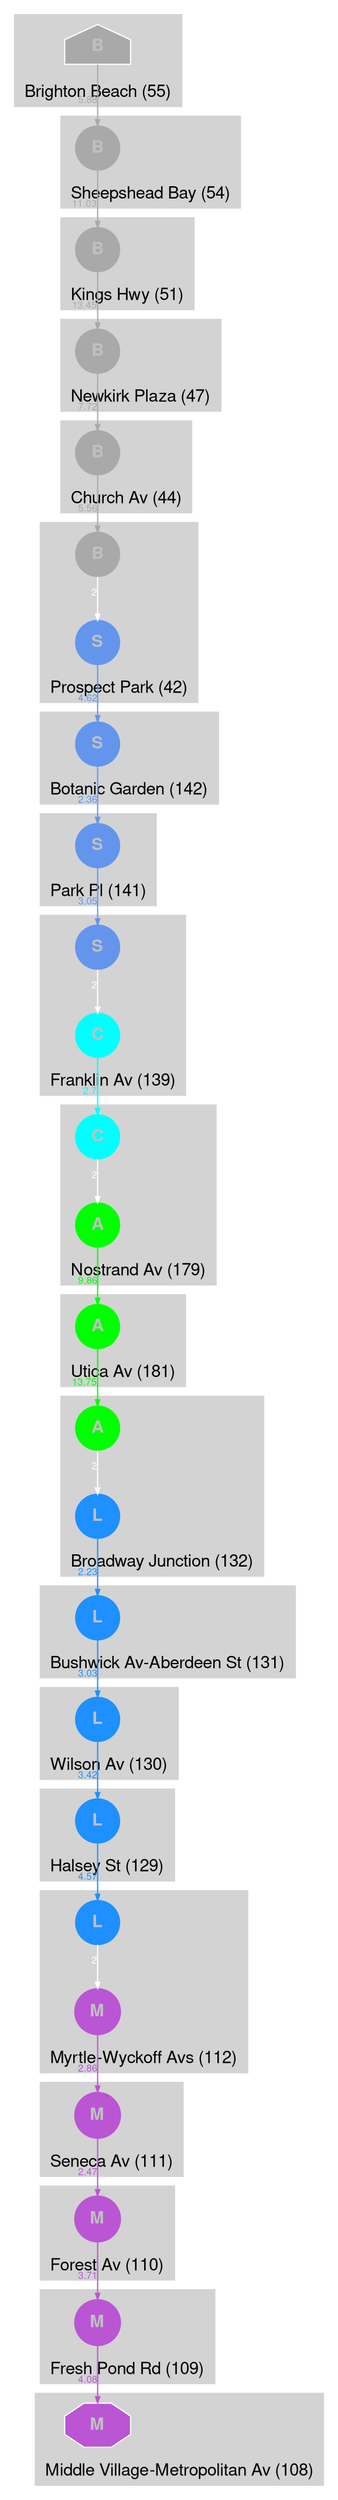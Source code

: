 
digraph G {
  fontname="Helvetica,Arial,sans-serif";
  node [fontname="Helvetica,Arial,sans-serif bold" labelloc="c"];
  edge [fontname="Helvetica,Arial,sans-serif" fontsize=8 arrowsize=0.5];
  
  subgraph cluster_179 {
    style=filled;
    color=lightgrey;
    labelloc="b";
    node [style=filled];
    node [label="A" fillcolor=lime, color="lime", penwidth=1, fontcolor=gray, shape="circle"]"179_A";
    node [label="C" fillcolor=cyan, color="cyan", penwidth=1, fontcolor=gray, shape="circle"]"179_C";
    label = "Nostrand Av (179)";
  }

  subgraph cluster_181 {
    style=filled;
    color=lightgrey;
    labelloc="b";
    node [style=filled];
    node [label="A" fillcolor=lime, color="lime", penwidth=1, fontcolor=gray, shape="circle"]"181_A";
    label = "Utica Av (181)";
  }

  subgraph cluster_132 {
    style=filled;
    color=lightgrey;
    labelloc="b";
    node [style=filled];
    node [label="A" fillcolor=lime, color="lime", penwidth=1, fontcolor=gray, shape="circle"]"132_A";
    node [label="L" fillcolor=dodgerblue, color="dodgerblue", penwidth=1, fontcolor=gray, shape="circle"]"132_L";
    label = "Broadway Junction (132)";
  }

  subgraph cluster_44 {
    style=filled;
    color=lightgrey;
    labelloc="b";
    node [style=filled];
    node [label="B" fillcolor=darkgray, color="darkgray", penwidth=1, fontcolor=gray, shape="circle"]"44_B";
    label = "Church Av (44)";
  }

  subgraph cluster_47 {
    style=filled;
    color=lightgrey;
    labelloc="b";
    node [style=filled];
    node [label="B" fillcolor=darkgray, color="darkgray", penwidth=1, fontcolor=gray, shape="circle"]"47_B";
    label = "Newkirk Plaza (47)";
  }

  subgraph cluster_51 {
    style=filled;
    color=lightgrey;
    labelloc="b";
    node [style=filled];
    node [label="B" fillcolor=darkgray, color="darkgray", penwidth=1, fontcolor=gray, shape="circle"]"51_B";
    label = "Kings Hwy (51)";
  }

  subgraph cluster_54 {
    style=filled;
    color=lightgrey;
    labelloc="b";
    node [style=filled];
    node [label="B" fillcolor=darkgray, color="darkgray", penwidth=1, fontcolor=gray, shape="circle"]"54_B";
    label = "Sheepshead Bay (54)";
  }

  subgraph cluster_55 {
    style=filled;
    color=lightgrey;
    labelloc="b";
    node [style=filled];
    node [label="B" fillcolor=darkgray, color="white", penwidth=1, fontcolor=gray, shape="house"]"55_B";
    label = "Brighton Beach (55)";
  }

  subgraph cluster_42 {
    style=filled;
    color=lightgrey;
    labelloc="b";
    node [style=filled];
    node [label="B" fillcolor=darkgray, color="darkgray", penwidth=1, fontcolor=gray, shape="circle"]"42_B";
    node [label="S" fillcolor=cornflowerblue, color="cornflowerblue", penwidth=1, fontcolor=gray, shape="circle"]"42_S";
    label = "Prospect Park (42)";
  }

  subgraph cluster_139 {
    style=filled;
    color=lightgrey;
    labelloc="b";
    node [style=filled];
    node [label="C" fillcolor=cyan, color="cyan", penwidth=1, fontcolor=gray, shape="circle"]"139_C";
    node [label="S" fillcolor=cornflowerblue, color="cornflowerblue", penwidth=1, fontcolor=gray, shape="circle"]"139_S";
    label = "Franklin Av (139)";
  }

  subgraph cluster_129 {
    style=filled;
    color=lightgrey;
    labelloc="b";
    node [style=filled];
    node [label="L" fillcolor=dodgerblue, color="dodgerblue", penwidth=1, fontcolor=gray, shape="circle"]"129_L";
    label = "Halsey St (129)";
  }

  subgraph cluster_130 {
    style=filled;
    color=lightgrey;
    labelloc="b";
    node [style=filled];
    node [label="L" fillcolor=dodgerblue, color="dodgerblue", penwidth=1, fontcolor=gray, shape="circle"]"130_L";
    label = "Wilson Av (130)";
  }

  subgraph cluster_131 {
    style=filled;
    color=lightgrey;
    labelloc="b";
    node [style=filled];
    node [label="L" fillcolor=dodgerblue, color="dodgerblue", penwidth=1, fontcolor=gray, shape="circle"]"131_L";
    label = "Bushwick Av-Aberdeen St (131)";
  }

  subgraph cluster_108 {
    style=filled;
    color=lightgrey;
    labelloc="b";
    node [style=filled];
    node [label="M" fillcolor=mediumorchid, color="white", penwidth=1, fontcolor=gray, shape="octagon"]"108_M";
    label = "Middle Village-Metropolitan Av (108)";
  }

  subgraph cluster_109 {
    style=filled;
    color=lightgrey;
    labelloc="b";
    node [style=filled];
    node [label="M" fillcolor=mediumorchid, color="mediumorchid", penwidth=1, fontcolor=gray, shape="circle"]"109_M";
    label = "Fresh Pond Rd (109)";
  }

  subgraph cluster_110 {
    style=filled;
    color=lightgrey;
    labelloc="b";
    node [style=filled];
    node [label="M" fillcolor=mediumorchid, color="mediumorchid", penwidth=1, fontcolor=gray, shape="circle"]"110_M";
    label = "Forest Av (110)";
  }

  subgraph cluster_111 {
    style=filled;
    color=lightgrey;
    labelloc="b";
    node [style=filled];
    node [label="M" fillcolor=mediumorchid, color="mediumorchid", penwidth=1, fontcolor=gray, shape="circle"]"111_M";
    label = "Seneca Av (111)";
  }

  subgraph cluster_112 {
    style=filled;
    color=lightgrey;
    labelloc="b";
    node [style=filled];
    node [label="L" fillcolor=dodgerblue, color="dodgerblue", penwidth=1, fontcolor=gray, shape="circle"]"112_L";
    node [label="M" fillcolor=mediumorchid, color="mediumorchid", penwidth=1, fontcolor=gray, shape="circle"]"112_M";
    label = "Myrtle-Wyckoff Avs (112)";
  }

  subgraph cluster_141 {
    style=filled;
    color=lightgrey;
    labelloc="b";
    node [style=filled];
    node [label="S" fillcolor=cornflowerblue, color="cornflowerblue", penwidth=1, fontcolor=gray, shape="circle"]"141_S";
    label = "Park Pl (141)";
  }

  subgraph cluster_142 {
    style=filled;
    color=lightgrey;
    labelloc="b";
    node [style=filled];
    node [label="S" fillcolor=cornflowerblue, color="cornflowerblue", penwidth=1, fontcolor=gray, shape="circle"]"142_S";
    label = "Botanic Garden (142)";
  }

  "179_A" -> "181_A"[xlabel=9.86, color=lime fontcolor=lime penwidth=1 fontsize=8 arrowsize=0.5];
  "179_C" -> "179_A"[xlabel=2, color=white fontcolor=white penwidth=1 fontsize=8 arrowsize=0.5];
  "181_A" -> "132_A"[xlabel=13.75, color=lime fontcolor=lime penwidth=1 fontsize=8 arrowsize=0.5];
  "132_A" -> "132_L"[xlabel=2, color=white fontcolor=white penwidth=1 fontsize=8 arrowsize=0.5];
  "132_L" -> "131_L"[xlabel=2.23, color=dodgerblue fontcolor=dodgerblue penwidth=1 fontsize=8 arrowsize=0.5];
  "44_B" -> "42_B"[xlabel=5.56, color=darkgray fontcolor=darkgray penwidth=1 fontsize=8 arrowsize=0.5];
  "47_B" -> "44_B"[xlabel=7.72, color=darkgray fontcolor=darkgray penwidth=1 fontsize=8 arrowsize=0.5];
  "51_B" -> "47_B"[xlabel=13.45, color=darkgray fontcolor=darkgray penwidth=1 fontsize=8 arrowsize=0.5];
  "54_B" -> "51_B"[xlabel=11.03, color=darkgray fontcolor=darkgray penwidth=1 fontsize=8 arrowsize=0.5];
  "55_B" -> "54_B"[xlabel=5.88, color=darkgray fontcolor=darkgray penwidth=1 fontsize=8 arrowsize=0.5];
  "42_B" -> "42_S"[xlabel=2, color=white fontcolor=white penwidth=1 fontsize=8 arrowsize=0.5];
  "42_S" -> "142_S"[xlabel=4.62, color=cornflowerblue fontcolor=cornflowerblue penwidth=1 fontsize=8 arrowsize=0.5];
  "139_C" -> "179_C"[xlabel=2.7, color=cyan fontcolor=cyan penwidth=1 fontsize=8 arrowsize=0.5];
  "139_S" -> "139_C"[xlabel=2, color=white fontcolor=white penwidth=1 fontsize=8 arrowsize=0.5];
  "129_L" -> "112_L"[xlabel=4.57, color=dodgerblue fontcolor=dodgerblue penwidth=1 fontsize=8 arrowsize=0.5];
  "130_L" -> "129_L"[xlabel=3.42, color=dodgerblue fontcolor=dodgerblue penwidth=1 fontsize=8 arrowsize=0.5];
  "131_L" -> "130_L"[xlabel=3.03, color=dodgerblue fontcolor=dodgerblue penwidth=1 fontsize=8 arrowsize=0.5];
  "109_M" -> "108_M"[xlabel=4.08, color=mediumorchid fontcolor=mediumorchid penwidth=1 fontsize=8 arrowsize=0.5];
  "110_M" -> "109_M"[xlabel=3.71, color=mediumorchid fontcolor=mediumorchid penwidth=1 fontsize=8 arrowsize=0.5];
  "111_M" -> "110_M"[xlabel=2.47, color=mediumorchid fontcolor=mediumorchid penwidth=1 fontsize=8 arrowsize=0.5];
  "112_L" -> "112_M"[xlabel=2, color=white fontcolor=white penwidth=1 fontsize=8 arrowsize=0.5];
  "112_M" -> "111_M"[xlabel=2.86, color=mediumorchid fontcolor=mediumorchid penwidth=1 fontsize=8 arrowsize=0.5];
  "141_S" -> "139_S"[xlabel=3.05, color=cornflowerblue fontcolor=cornflowerblue penwidth=1 fontsize=8 arrowsize=0.5];
  "142_S" -> "141_S"[xlabel=2.36, color=cornflowerblue fontcolor=cornflowerblue penwidth=1 fontsize=8 arrowsize=0.5];

}
